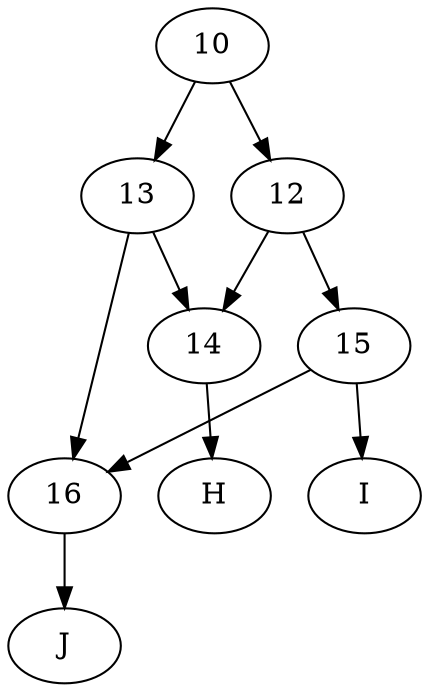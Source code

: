 digraph {
	10 -> 12
	10 -> 13
	12 -> 14
	12 -> 15
	13 -> 14
	13 -> 16
	14 -> H
	16 -> J
	15 -> 16
	15 -> I
}
